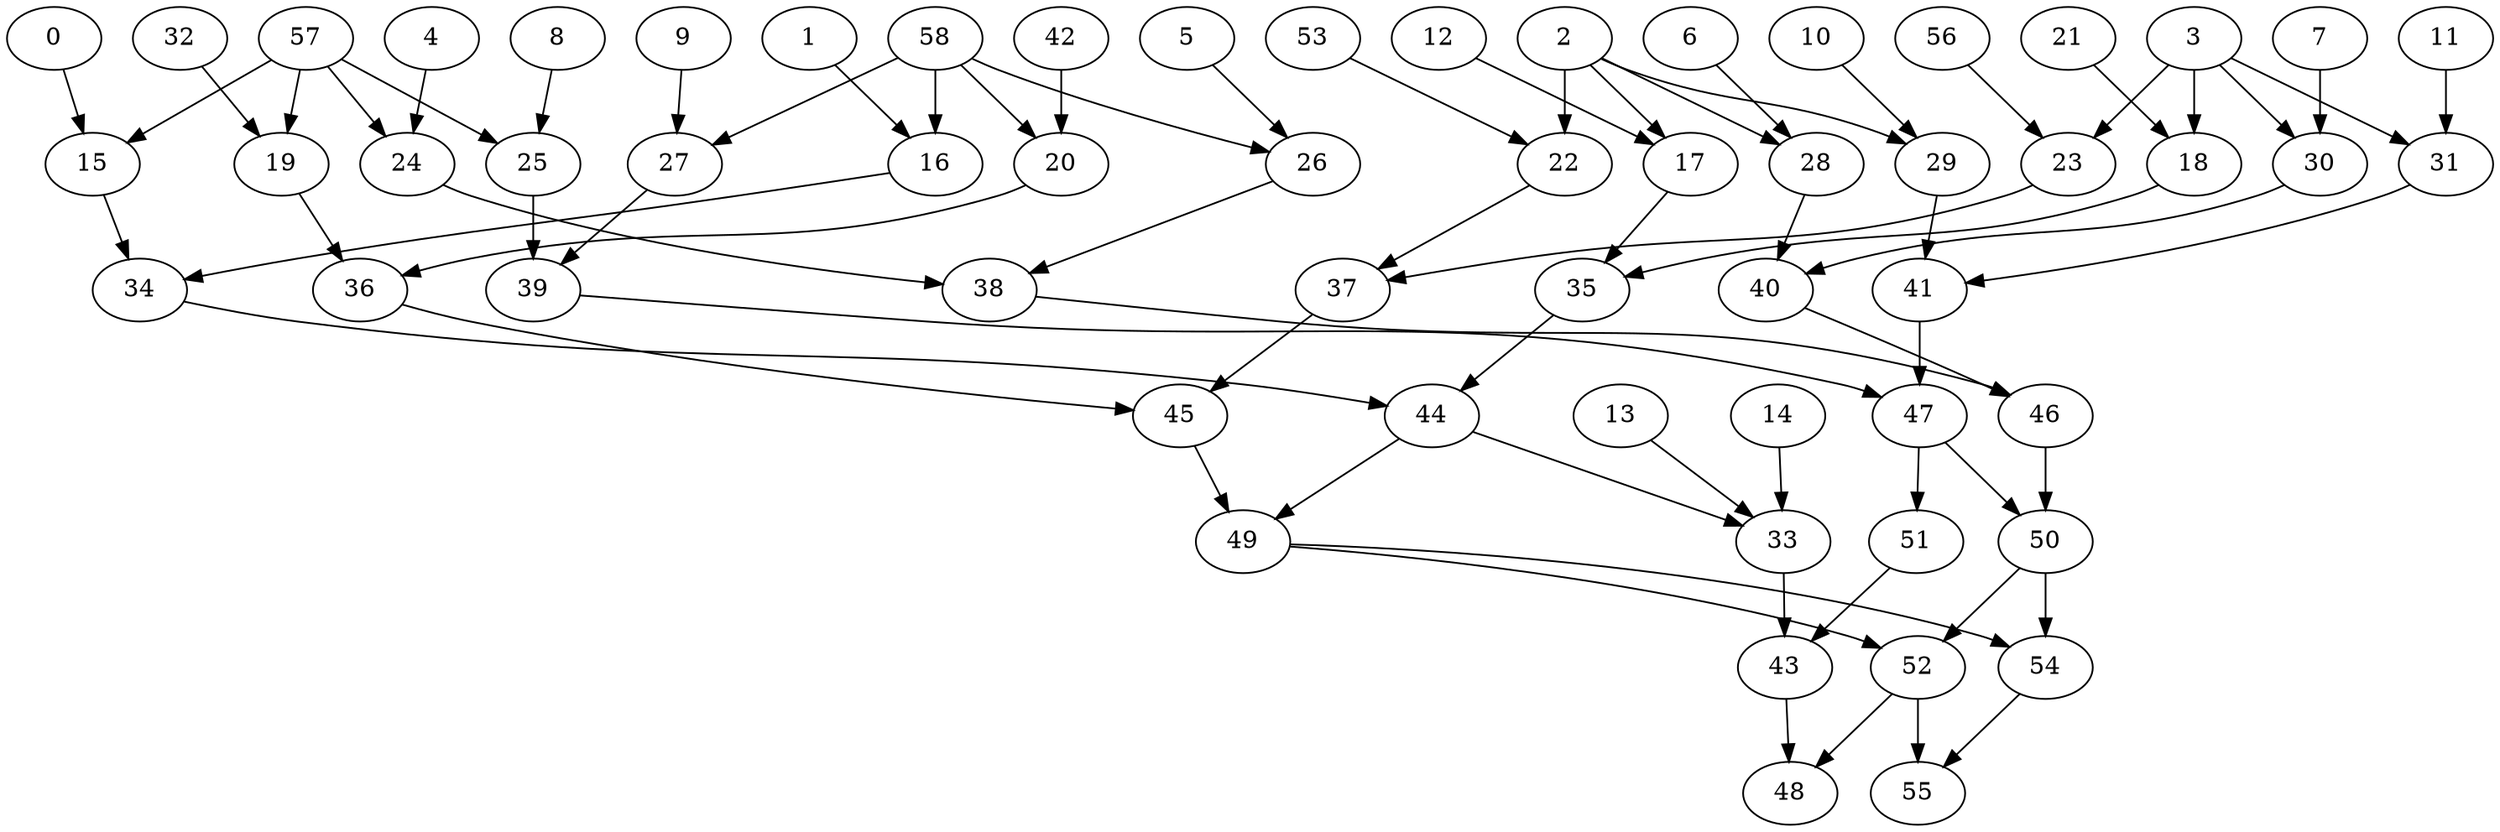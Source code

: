 digraph g {
0;
1;
2;
3;
4;
5;
6;
7;
8;
9;
10;
11;
12;
13;
14;
15;
16;
17;
18;
19;
20;
21;
22;
23;
24;
25;
26;
27;
28;
29;
30;
31;
32;
33;
34;
35;
36;
37;
38;
39;
40;
41;
42;
43;
44;
45;
46;
47;
48;
49;
50;
51;
52;
53;
54;
55;
56;
57;
58;
0 -> 15 [weight=0];
1 -> 16 [weight=0];
2 -> 17 [weight=0];
2 -> 22 [weight=0];
2 -> 28 [weight=0];
2 -> 29 [weight=0];
3 -> 18 [weight=1];
3 -> 23 [weight=0];
3 -> 30 [weight=0];
3 -> 31 [weight=0];
4 -> 24 [weight=0];
5 -> 26 [weight=0];
6 -> 28 [weight=0];
7 -> 30 [weight=0];
8 -> 25 [weight=0];
9 -> 27 [weight=0];
10 -> 29 [weight=0];
11 -> 31 [weight=0];
12 -> 17 [weight=0];
13 -> 33 [weight=0];
14 -> 33 [weight=0];
15 -> 34 [weight=0];
16 -> 34 [weight=0];
17 -> 35 [weight=0];
18 -> 35 [weight=0];
19 -> 36 [weight=0];
20 -> 36 [weight=0];
21 -> 18 [weight=0];
22 -> 37 [weight=0];
23 -> 37 [weight=0];
24 -> 38 [weight=0];
25 -> 39 [weight=1];
26 -> 38 [weight=0];
27 -> 39 [weight=0];
28 -> 40 [weight=0];
29 -> 41 [weight=0];
30 -> 40 [weight=0];
31 -> 41 [weight=0];
32 -> 19 [weight=0];
33 -> 43 [weight=0];
34 -> 44 [weight=0];
35 -> 44 [weight=0];
36 -> 45 [weight=0];
37 -> 45 [weight=0];
38 -> 46 [weight=0];
39 -> 47 [weight=0];
40 -> 46 [weight=0];
41 -> 47 [weight=1];
42 -> 20 [weight=0];
43 -> 48 [weight=0];
44 -> 33 [weight=0];
44 -> 49 [weight=0];
45 -> 49 [weight=0];
46 -> 50 [weight=1];
47 -> 50 [weight=0];
47 -> 51 [weight=0];
49 -> 52 [weight=0];
49 -> 54 [weight=0];
50 -> 52 [weight=0];
50 -> 54 [weight=1];
51 -> 43 [weight=0];
52 -> 48 [weight=0];
52 -> 55 [weight=0];
53 -> 22 [weight=0];
54 -> 55 [weight=0];
56 -> 23 [weight=0];
57 -> 15 [weight=0];
57 -> 19 [weight=0];
57 -> 24 [weight=0];
57 -> 25 [weight=0];
58 -> 16 [weight=1];
58 -> 20 [weight=0];
58 -> 26 [weight=0];
58 -> 27 [weight=0];
}
